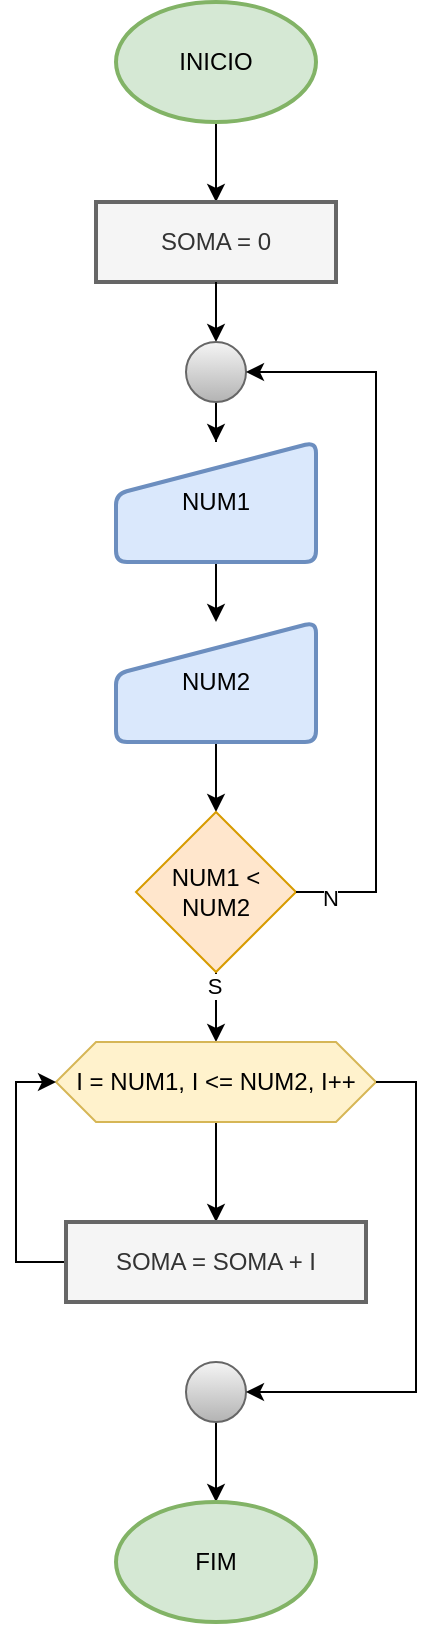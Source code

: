 <mxfile version="26.2.10">
  <diagram id="C5RBs43oDa-KdzZeNtuy" name="Page-1">
    <mxGraphModel dx="1044" dy="562" grid="1" gridSize="10" guides="1" tooltips="1" connect="1" arrows="1" fold="1" page="1" pageScale="1" pageWidth="827" pageHeight="1169" math="0" shadow="0">
      <root>
        <mxCell id="WIyWlLk6GJQsqaUBKTNV-0" />
        <mxCell id="WIyWlLk6GJQsqaUBKTNV-1" parent="WIyWlLk6GJQsqaUBKTNV-0" />
        <mxCell id="IJdeUOe-4886uKfbgkYT-0" value="" style="edgeStyle=orthogonalEdgeStyle;rounded=0;orthogonalLoop=1;jettySize=auto;html=1;" edge="1" parent="WIyWlLk6GJQsqaUBKTNV-1" source="IJdeUOe-4886uKfbgkYT-1" target="IJdeUOe-4886uKfbgkYT-4">
          <mxGeometry relative="1" as="geometry" />
        </mxCell>
        <mxCell id="IJdeUOe-4886uKfbgkYT-1" value="INICIO" style="strokeWidth=2;html=1;shape=mxgraph.flowchart.start_1;whiteSpace=wrap;fillColor=#d5e8d4;strokeColor=#82b366;" vertex="1" parent="WIyWlLk6GJQsqaUBKTNV-1">
          <mxGeometry x="360" y="100" width="100" height="60" as="geometry" />
        </mxCell>
        <mxCell id="IJdeUOe-4886uKfbgkYT-6" value="" style="edgeStyle=orthogonalEdgeStyle;rounded=0;orthogonalLoop=1;jettySize=auto;html=1;" edge="1" parent="WIyWlLk6GJQsqaUBKTNV-1" source="IJdeUOe-4886uKfbgkYT-2" target="IJdeUOe-4886uKfbgkYT-5">
          <mxGeometry relative="1" as="geometry" />
        </mxCell>
        <mxCell id="IJdeUOe-4886uKfbgkYT-2" value="NUM1" style="html=1;strokeWidth=2;shape=manualInput;whiteSpace=wrap;rounded=1;size=26;arcSize=11;fillColor=#dae8fc;strokeColor=#6c8ebf;" vertex="1" parent="WIyWlLk6GJQsqaUBKTNV-1">
          <mxGeometry x="360" y="320" width="100" height="60" as="geometry" />
        </mxCell>
        <mxCell id="IJdeUOe-4886uKfbgkYT-3" value="" style="edgeStyle=orthogonalEdgeStyle;rounded=0;orthogonalLoop=1;jettySize=auto;html=1;" edge="1" parent="WIyWlLk6GJQsqaUBKTNV-1" source="IJdeUOe-4886uKfbgkYT-20" target="IJdeUOe-4886uKfbgkYT-2">
          <mxGeometry relative="1" as="geometry" />
        </mxCell>
        <mxCell id="IJdeUOe-4886uKfbgkYT-4" value="SOMA = 0" style="whiteSpace=wrap;html=1;fillColor=#f5f5f5;strokeColor=#666666;strokeWidth=2;fontColor=#333333;" vertex="1" parent="WIyWlLk6GJQsqaUBKTNV-1">
          <mxGeometry x="350" y="200" width="120" height="40" as="geometry" />
        </mxCell>
        <mxCell id="IJdeUOe-4886uKfbgkYT-8" value="" style="edgeStyle=orthogonalEdgeStyle;rounded=0;orthogonalLoop=1;jettySize=auto;html=1;" edge="1" parent="WIyWlLk6GJQsqaUBKTNV-1" source="IJdeUOe-4886uKfbgkYT-5" target="IJdeUOe-4886uKfbgkYT-7">
          <mxGeometry relative="1" as="geometry" />
        </mxCell>
        <mxCell id="IJdeUOe-4886uKfbgkYT-5" value="NUM2" style="html=1;strokeWidth=2;shape=manualInput;whiteSpace=wrap;rounded=1;size=26;arcSize=11;fillColor=#dae8fc;strokeColor=#6c8ebf;" vertex="1" parent="WIyWlLk6GJQsqaUBKTNV-1">
          <mxGeometry x="360" y="410" width="100" height="60" as="geometry" />
        </mxCell>
        <mxCell id="IJdeUOe-4886uKfbgkYT-10" style="edgeStyle=orthogonalEdgeStyle;rounded=0;orthogonalLoop=1;jettySize=auto;html=1;exitX=0.5;exitY=1;exitDx=0;exitDy=0;entryX=0.5;entryY=0;entryDx=0;entryDy=0;" edge="1" parent="WIyWlLk6GJQsqaUBKTNV-1" source="IJdeUOe-4886uKfbgkYT-7" target="IJdeUOe-4886uKfbgkYT-9">
          <mxGeometry relative="1" as="geometry" />
        </mxCell>
        <mxCell id="IJdeUOe-4886uKfbgkYT-11" value="S" style="edgeLabel;html=1;align=center;verticalAlign=middle;resizable=0;points=[];" vertex="1" connectable="0" parent="IJdeUOe-4886uKfbgkYT-10">
          <mxGeometry x="-0.616" y="-1" relative="1" as="geometry">
            <mxPoint as="offset" />
          </mxGeometry>
        </mxCell>
        <mxCell id="IJdeUOe-4886uKfbgkYT-7" value="NUM1 &amp;lt; NUM2" style="rhombus;whiteSpace=wrap;html=1;fillColor=#ffe6cc;strokeColor=#d79b00;" vertex="1" parent="WIyWlLk6GJQsqaUBKTNV-1">
          <mxGeometry x="370" y="505" width="80" height="80" as="geometry" />
        </mxCell>
        <mxCell id="IJdeUOe-4886uKfbgkYT-13" value="" style="edgeStyle=orthogonalEdgeStyle;rounded=0;orthogonalLoop=1;jettySize=auto;html=1;" edge="1" parent="WIyWlLk6GJQsqaUBKTNV-1" source="IJdeUOe-4886uKfbgkYT-9" target="IJdeUOe-4886uKfbgkYT-12">
          <mxGeometry relative="1" as="geometry" />
        </mxCell>
        <mxCell id="IJdeUOe-4886uKfbgkYT-9" value="I = NUM1, I &amp;lt;= NUM2, I++" style="shape=hexagon;perimeter=hexagonPerimeter2;whiteSpace=wrap;html=1;fixedSize=1;fillColor=#fff2cc;strokeColor=#d6b656;" vertex="1" parent="WIyWlLk6GJQsqaUBKTNV-1">
          <mxGeometry x="330" y="620" width="160" height="40" as="geometry" />
        </mxCell>
        <mxCell id="IJdeUOe-4886uKfbgkYT-14" style="edgeStyle=orthogonalEdgeStyle;rounded=0;orthogonalLoop=1;jettySize=auto;html=1;exitX=0;exitY=0.5;exitDx=0;exitDy=0;entryX=0;entryY=0.5;entryDx=0;entryDy=0;" edge="1" parent="WIyWlLk6GJQsqaUBKTNV-1" source="IJdeUOe-4886uKfbgkYT-12" target="IJdeUOe-4886uKfbgkYT-9">
          <mxGeometry relative="1" as="geometry" />
        </mxCell>
        <mxCell id="IJdeUOe-4886uKfbgkYT-12" value="SOMA = SOMA + I" style="whiteSpace=wrap;html=1;fillColor=#f5f5f5;strokeColor=#666666;strokeWidth=2;fontColor=#333333;" vertex="1" parent="WIyWlLk6GJQsqaUBKTNV-1">
          <mxGeometry x="335" y="710" width="150" height="40" as="geometry" />
        </mxCell>
        <mxCell id="IJdeUOe-4886uKfbgkYT-18" value="" style="edgeStyle=orthogonalEdgeStyle;rounded=0;orthogonalLoop=1;jettySize=auto;html=1;" edge="1" parent="WIyWlLk6GJQsqaUBKTNV-1" source="IJdeUOe-4886uKfbgkYT-15" target="IJdeUOe-4886uKfbgkYT-17">
          <mxGeometry relative="1" as="geometry" />
        </mxCell>
        <mxCell id="IJdeUOe-4886uKfbgkYT-15" value="" style="verticalLabelPosition=bottom;verticalAlign=top;html=1;shape=mxgraph.flowchart.on-page_reference;fillColor=#f5f5f5;gradientColor=#b3b3b3;strokeColor=#666666;" vertex="1" parent="WIyWlLk6GJQsqaUBKTNV-1">
          <mxGeometry x="395" y="780" width="30" height="30" as="geometry" />
        </mxCell>
        <mxCell id="IJdeUOe-4886uKfbgkYT-16" style="edgeStyle=orthogonalEdgeStyle;rounded=0;orthogonalLoop=1;jettySize=auto;html=1;exitX=1;exitY=0.5;exitDx=0;exitDy=0;entryX=1;entryY=0.5;entryDx=0;entryDy=0;entryPerimeter=0;" edge="1" parent="WIyWlLk6GJQsqaUBKTNV-1" source="IJdeUOe-4886uKfbgkYT-9" target="IJdeUOe-4886uKfbgkYT-15">
          <mxGeometry relative="1" as="geometry" />
        </mxCell>
        <mxCell id="IJdeUOe-4886uKfbgkYT-17" value="FIM" style="strokeWidth=2;html=1;shape=mxgraph.flowchart.start_1;whiteSpace=wrap;fillColor=#d5e8d4;strokeColor=#82b366;" vertex="1" parent="WIyWlLk6GJQsqaUBKTNV-1">
          <mxGeometry x="360" y="850" width="100" height="60" as="geometry" />
        </mxCell>
        <mxCell id="IJdeUOe-4886uKfbgkYT-21" value="" style="edgeStyle=orthogonalEdgeStyle;rounded=0;orthogonalLoop=1;jettySize=auto;html=1;" edge="1" parent="WIyWlLk6GJQsqaUBKTNV-1" source="IJdeUOe-4886uKfbgkYT-4" target="IJdeUOe-4886uKfbgkYT-20">
          <mxGeometry relative="1" as="geometry">
            <mxPoint x="410" y="240" as="sourcePoint" />
            <mxPoint x="410" y="320" as="targetPoint" />
          </mxGeometry>
        </mxCell>
        <mxCell id="IJdeUOe-4886uKfbgkYT-20" value="" style="verticalLabelPosition=bottom;verticalAlign=top;html=1;shape=mxgraph.flowchart.on-page_reference;fillColor=#f5f5f5;gradientColor=#b3b3b3;strokeColor=#666666;" vertex="1" parent="WIyWlLk6GJQsqaUBKTNV-1">
          <mxGeometry x="395" y="270" width="30" height="30" as="geometry" />
        </mxCell>
        <mxCell id="IJdeUOe-4886uKfbgkYT-22" style="edgeStyle=orthogonalEdgeStyle;rounded=0;orthogonalLoop=1;jettySize=auto;html=1;exitX=1;exitY=0.5;exitDx=0;exitDy=0;entryX=1;entryY=0.5;entryDx=0;entryDy=0;entryPerimeter=0;" edge="1" parent="WIyWlLk6GJQsqaUBKTNV-1" source="IJdeUOe-4886uKfbgkYT-7" target="IJdeUOe-4886uKfbgkYT-20">
          <mxGeometry relative="1" as="geometry">
            <Array as="points">
              <mxPoint x="490" y="545" />
              <mxPoint x="490" y="285" />
            </Array>
          </mxGeometry>
        </mxCell>
        <mxCell id="IJdeUOe-4886uKfbgkYT-23" value="N" style="edgeLabel;html=1;align=center;verticalAlign=middle;resizable=0;points=[];" vertex="1" connectable="0" parent="IJdeUOe-4886uKfbgkYT-22">
          <mxGeometry x="-0.906" y="-3" relative="1" as="geometry">
            <mxPoint as="offset" />
          </mxGeometry>
        </mxCell>
      </root>
    </mxGraphModel>
  </diagram>
</mxfile>
